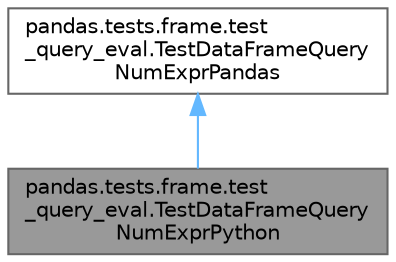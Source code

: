 digraph "pandas.tests.frame.test_query_eval.TestDataFrameQueryNumExprPython"
{
 // LATEX_PDF_SIZE
  bgcolor="transparent";
  edge [fontname=Helvetica,fontsize=10,labelfontname=Helvetica,labelfontsize=10];
  node [fontname=Helvetica,fontsize=10,shape=box,height=0.2,width=0.4];
  Node1 [id="Node000001",label="pandas.tests.frame.test\l_query_eval.TestDataFrameQuery\lNumExprPython",height=0.2,width=0.4,color="gray40", fillcolor="grey60", style="filled", fontcolor="black",tooltip=" "];
  Node2 -> Node1 [id="edge2_Node000001_Node000002",dir="back",color="steelblue1",style="solid",tooltip=" "];
  Node2 [id="Node000002",label="pandas.tests.frame.test\l_query_eval.TestDataFrameQuery\lNumExprPandas",height=0.2,width=0.4,color="gray40", fillcolor="white", style="filled",URL="$classpandas_1_1tests_1_1frame_1_1test__query__eval_1_1TestDataFrameQueryNumExprPandas.html",tooltip=" "];
}
